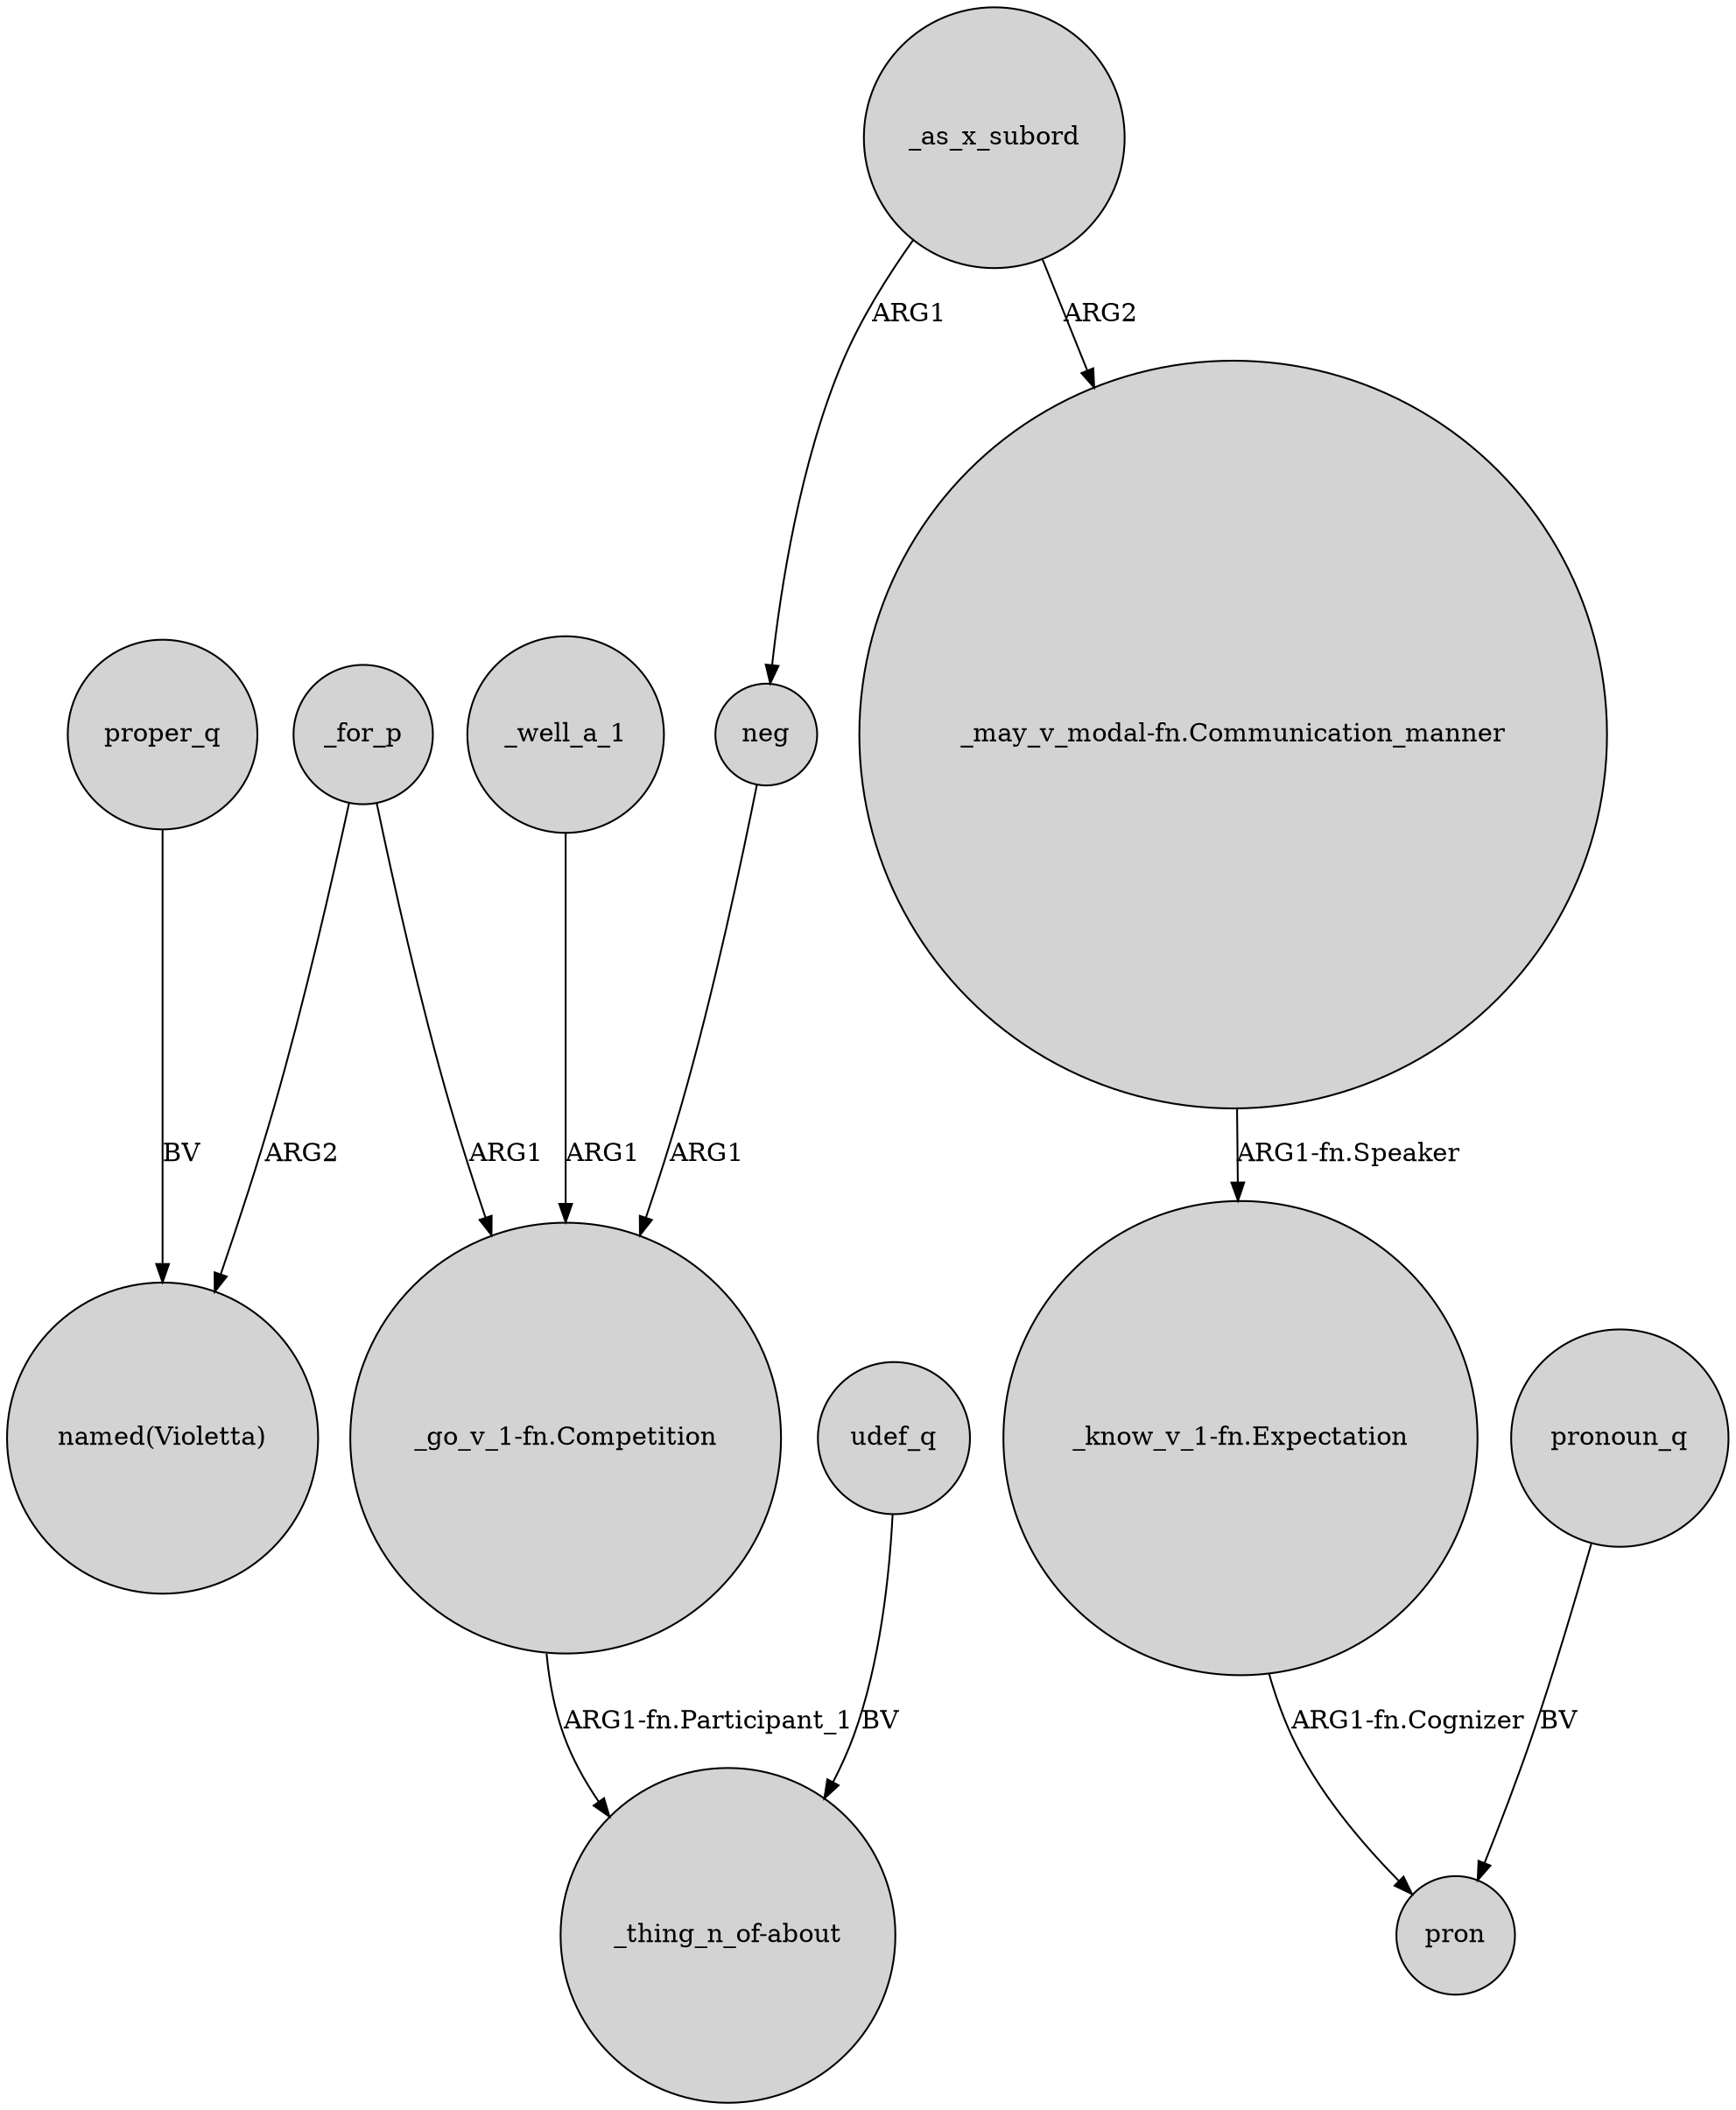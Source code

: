 digraph {
	node [shape=circle style=filled]
	proper_q -> "named(Violetta)" [label=BV]
	_as_x_subord -> neg [label=ARG1]
	_for_p -> "named(Violetta)" [label=ARG2]
	neg -> "_go_v_1-fn.Competition" [label=ARG1]
	_for_p -> "_go_v_1-fn.Competition" [label=ARG1]
	"_may_v_modal-fn.Communication_manner" -> "_know_v_1-fn.Expectation" [label="ARG1-fn.Speaker"]
	"_go_v_1-fn.Competition" -> "_thing_n_of-about" [label="ARG1-fn.Participant_1"]
	udef_q -> "_thing_n_of-about" [label=BV]
	_well_a_1 -> "_go_v_1-fn.Competition" [label=ARG1]
	pronoun_q -> pron [label=BV]
	_as_x_subord -> "_may_v_modal-fn.Communication_manner" [label=ARG2]
	"_know_v_1-fn.Expectation" -> pron [label="ARG1-fn.Cognizer"]
}
